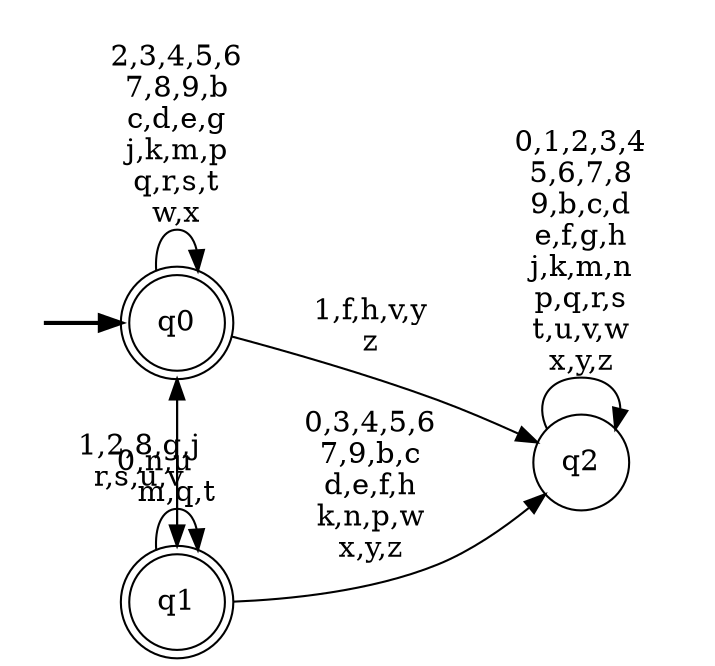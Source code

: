 digraph BlueStar {
__start0 [style = invis, shape = none, label = "", width = 0, height = 0];

rankdir=LR;
size="8,5";

s0 [style="rounded,filled", color="black", fillcolor="white" shape="doublecircle", label="q0"];
s1 [style="rounded,filled", color="black", fillcolor="white" shape="doublecircle", label="q1"];
s2 [style="filled", color="black", fillcolor="white" shape="circle", label="q2"];
subgraph cluster_main { 
	graph [pad=".75", ranksep="0.15", nodesep="0.15"];
	 style=invis; 
	__start0 -> s0 [penwidth=2];
}
s0 -> s0 [label="2,3,4,5,6\n7,8,9,b\nc,d,e,g\nj,k,m,p\nq,r,s,t\nw,x"];
s0 -> s1 [label="0,n,u"];
s0 -> s2 [label="1,f,h,v,y\nz"];
s1 -> s0 [label="1,2,8,g,j\nr,s,u,v"];
s1 -> s1 [label="m,q,t"];
s1 -> s2 [label="0,3,4,5,6\n7,9,b,c\nd,e,f,h\nk,n,p,w\nx,y,z"];
s2 -> s2 [label="0,1,2,3,4\n5,6,7,8\n9,b,c,d\ne,f,g,h\nj,k,m,n\np,q,r,s\nt,u,v,w\nx,y,z"];

}
